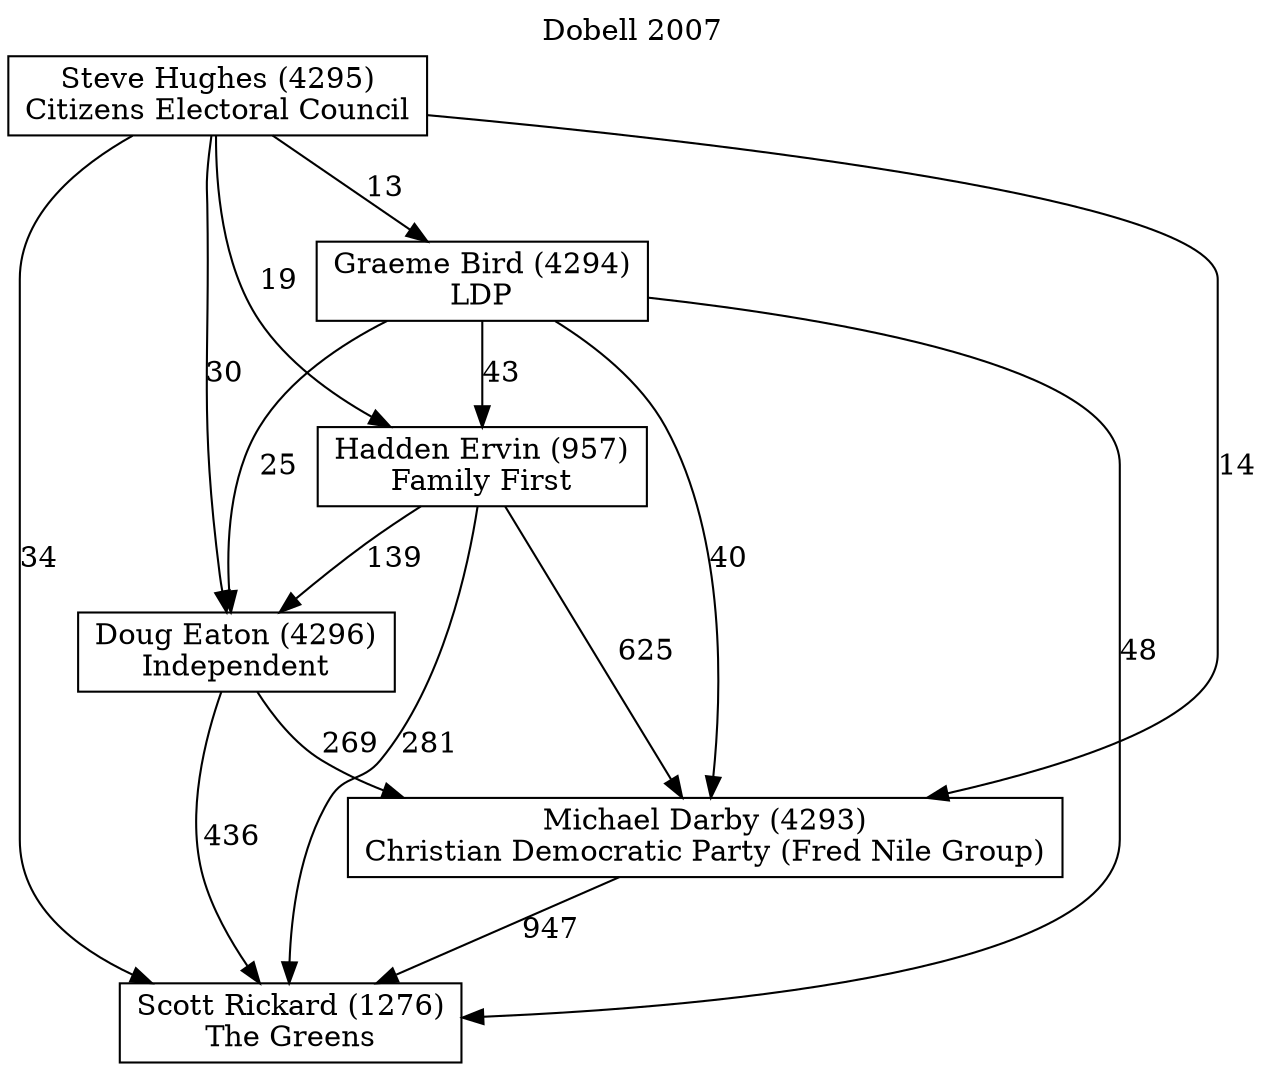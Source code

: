 // House preference flow
digraph "Scott Rickard (1276)_Dobell_2007" {
	graph [label="Dobell 2007" labelloc=t mclimit=10]
	node [shape=box]
	"Scott Rickard (1276)" [label="Scott Rickard (1276)
The Greens"]
	"Michael Darby (4293)" [label="Michael Darby (4293)
Christian Democratic Party (Fred Nile Group)"]
	"Doug Eaton (4296)" [label="Doug Eaton (4296)
Independent"]
	"Hadden Ervin (957)" [label="Hadden Ervin (957)
Family First"]
	"Graeme Bird (4294)" [label="Graeme Bird (4294)
LDP"]
	"Steve Hughes (4295)" [label="Steve Hughes (4295)
Citizens Electoral Council"]
	"Scott Rickard (1276)" [label="Scott Rickard (1276)
The Greens"]
	"Doug Eaton (4296)" [label="Doug Eaton (4296)
Independent"]
	"Hadden Ervin (957)" [label="Hadden Ervin (957)
Family First"]
	"Graeme Bird (4294)" [label="Graeme Bird (4294)
LDP"]
	"Steve Hughes (4295)" [label="Steve Hughes (4295)
Citizens Electoral Council"]
	"Scott Rickard (1276)" [label="Scott Rickard (1276)
The Greens"]
	"Hadden Ervin (957)" [label="Hadden Ervin (957)
Family First"]
	"Graeme Bird (4294)" [label="Graeme Bird (4294)
LDP"]
	"Steve Hughes (4295)" [label="Steve Hughes (4295)
Citizens Electoral Council"]
	"Scott Rickard (1276)" [label="Scott Rickard (1276)
The Greens"]
	"Graeme Bird (4294)" [label="Graeme Bird (4294)
LDP"]
	"Steve Hughes (4295)" [label="Steve Hughes (4295)
Citizens Electoral Council"]
	"Scott Rickard (1276)" [label="Scott Rickard (1276)
The Greens"]
	"Steve Hughes (4295)" [label="Steve Hughes (4295)
Citizens Electoral Council"]
	"Steve Hughes (4295)" [label="Steve Hughes (4295)
Citizens Electoral Council"]
	"Graeme Bird (4294)" [label="Graeme Bird (4294)
LDP"]
	"Steve Hughes (4295)" [label="Steve Hughes (4295)
Citizens Electoral Council"]
	"Steve Hughes (4295)" [label="Steve Hughes (4295)
Citizens Electoral Council"]
	"Hadden Ervin (957)" [label="Hadden Ervin (957)
Family First"]
	"Graeme Bird (4294)" [label="Graeme Bird (4294)
LDP"]
	"Steve Hughes (4295)" [label="Steve Hughes (4295)
Citizens Electoral Council"]
	"Hadden Ervin (957)" [label="Hadden Ervin (957)
Family First"]
	"Steve Hughes (4295)" [label="Steve Hughes (4295)
Citizens Electoral Council"]
	"Steve Hughes (4295)" [label="Steve Hughes (4295)
Citizens Electoral Council"]
	"Graeme Bird (4294)" [label="Graeme Bird (4294)
LDP"]
	"Steve Hughes (4295)" [label="Steve Hughes (4295)
Citizens Electoral Council"]
	"Steve Hughes (4295)" [label="Steve Hughes (4295)
Citizens Electoral Council"]
	"Doug Eaton (4296)" [label="Doug Eaton (4296)
Independent"]
	"Hadden Ervin (957)" [label="Hadden Ervin (957)
Family First"]
	"Graeme Bird (4294)" [label="Graeme Bird (4294)
LDP"]
	"Steve Hughes (4295)" [label="Steve Hughes (4295)
Citizens Electoral Council"]
	"Doug Eaton (4296)" [label="Doug Eaton (4296)
Independent"]
	"Graeme Bird (4294)" [label="Graeme Bird (4294)
LDP"]
	"Steve Hughes (4295)" [label="Steve Hughes (4295)
Citizens Electoral Council"]
	"Doug Eaton (4296)" [label="Doug Eaton (4296)
Independent"]
	"Steve Hughes (4295)" [label="Steve Hughes (4295)
Citizens Electoral Council"]
	"Steve Hughes (4295)" [label="Steve Hughes (4295)
Citizens Electoral Council"]
	"Graeme Bird (4294)" [label="Graeme Bird (4294)
LDP"]
	"Steve Hughes (4295)" [label="Steve Hughes (4295)
Citizens Electoral Council"]
	"Steve Hughes (4295)" [label="Steve Hughes (4295)
Citizens Electoral Council"]
	"Hadden Ervin (957)" [label="Hadden Ervin (957)
Family First"]
	"Graeme Bird (4294)" [label="Graeme Bird (4294)
LDP"]
	"Steve Hughes (4295)" [label="Steve Hughes (4295)
Citizens Electoral Council"]
	"Hadden Ervin (957)" [label="Hadden Ervin (957)
Family First"]
	"Steve Hughes (4295)" [label="Steve Hughes (4295)
Citizens Electoral Council"]
	"Steve Hughes (4295)" [label="Steve Hughes (4295)
Citizens Electoral Council"]
	"Graeme Bird (4294)" [label="Graeme Bird (4294)
LDP"]
	"Steve Hughes (4295)" [label="Steve Hughes (4295)
Citizens Electoral Council"]
	"Steve Hughes (4295)" [label="Steve Hughes (4295)
Citizens Electoral Council"]
	"Michael Darby (4293)" [label="Michael Darby (4293)
Christian Democratic Party (Fred Nile Group)"]
	"Doug Eaton (4296)" [label="Doug Eaton (4296)
Independent"]
	"Hadden Ervin (957)" [label="Hadden Ervin (957)
Family First"]
	"Graeme Bird (4294)" [label="Graeme Bird (4294)
LDP"]
	"Steve Hughes (4295)" [label="Steve Hughes (4295)
Citizens Electoral Council"]
	"Michael Darby (4293)" [label="Michael Darby (4293)
Christian Democratic Party (Fred Nile Group)"]
	"Hadden Ervin (957)" [label="Hadden Ervin (957)
Family First"]
	"Graeme Bird (4294)" [label="Graeme Bird (4294)
LDP"]
	"Steve Hughes (4295)" [label="Steve Hughes (4295)
Citizens Electoral Council"]
	"Michael Darby (4293)" [label="Michael Darby (4293)
Christian Democratic Party (Fred Nile Group)"]
	"Graeme Bird (4294)" [label="Graeme Bird (4294)
LDP"]
	"Steve Hughes (4295)" [label="Steve Hughes (4295)
Citizens Electoral Council"]
	"Michael Darby (4293)" [label="Michael Darby (4293)
Christian Democratic Party (Fred Nile Group)"]
	"Steve Hughes (4295)" [label="Steve Hughes (4295)
Citizens Electoral Council"]
	"Steve Hughes (4295)" [label="Steve Hughes (4295)
Citizens Electoral Council"]
	"Graeme Bird (4294)" [label="Graeme Bird (4294)
LDP"]
	"Steve Hughes (4295)" [label="Steve Hughes (4295)
Citizens Electoral Council"]
	"Steve Hughes (4295)" [label="Steve Hughes (4295)
Citizens Electoral Council"]
	"Hadden Ervin (957)" [label="Hadden Ervin (957)
Family First"]
	"Graeme Bird (4294)" [label="Graeme Bird (4294)
LDP"]
	"Steve Hughes (4295)" [label="Steve Hughes (4295)
Citizens Electoral Council"]
	"Hadden Ervin (957)" [label="Hadden Ervin (957)
Family First"]
	"Steve Hughes (4295)" [label="Steve Hughes (4295)
Citizens Electoral Council"]
	"Steve Hughes (4295)" [label="Steve Hughes (4295)
Citizens Electoral Council"]
	"Graeme Bird (4294)" [label="Graeme Bird (4294)
LDP"]
	"Steve Hughes (4295)" [label="Steve Hughes (4295)
Citizens Electoral Council"]
	"Steve Hughes (4295)" [label="Steve Hughes (4295)
Citizens Electoral Council"]
	"Doug Eaton (4296)" [label="Doug Eaton (4296)
Independent"]
	"Hadden Ervin (957)" [label="Hadden Ervin (957)
Family First"]
	"Graeme Bird (4294)" [label="Graeme Bird (4294)
LDP"]
	"Steve Hughes (4295)" [label="Steve Hughes (4295)
Citizens Electoral Council"]
	"Doug Eaton (4296)" [label="Doug Eaton (4296)
Independent"]
	"Graeme Bird (4294)" [label="Graeme Bird (4294)
LDP"]
	"Steve Hughes (4295)" [label="Steve Hughes (4295)
Citizens Electoral Council"]
	"Doug Eaton (4296)" [label="Doug Eaton (4296)
Independent"]
	"Steve Hughes (4295)" [label="Steve Hughes (4295)
Citizens Electoral Council"]
	"Steve Hughes (4295)" [label="Steve Hughes (4295)
Citizens Electoral Council"]
	"Graeme Bird (4294)" [label="Graeme Bird (4294)
LDP"]
	"Steve Hughes (4295)" [label="Steve Hughes (4295)
Citizens Electoral Council"]
	"Steve Hughes (4295)" [label="Steve Hughes (4295)
Citizens Electoral Council"]
	"Hadden Ervin (957)" [label="Hadden Ervin (957)
Family First"]
	"Graeme Bird (4294)" [label="Graeme Bird (4294)
LDP"]
	"Steve Hughes (4295)" [label="Steve Hughes (4295)
Citizens Electoral Council"]
	"Hadden Ervin (957)" [label="Hadden Ervin (957)
Family First"]
	"Steve Hughes (4295)" [label="Steve Hughes (4295)
Citizens Electoral Council"]
	"Steve Hughes (4295)" [label="Steve Hughes (4295)
Citizens Electoral Council"]
	"Graeme Bird (4294)" [label="Graeme Bird (4294)
LDP"]
	"Steve Hughes (4295)" [label="Steve Hughes (4295)
Citizens Electoral Council"]
	"Steve Hughes (4295)" [label="Steve Hughes (4295)
Citizens Electoral Council"]
	"Michael Darby (4293)" -> "Scott Rickard (1276)" [label=947]
	"Doug Eaton (4296)" -> "Michael Darby (4293)" [label=269]
	"Hadden Ervin (957)" -> "Doug Eaton (4296)" [label=139]
	"Graeme Bird (4294)" -> "Hadden Ervin (957)" [label=43]
	"Steve Hughes (4295)" -> "Graeme Bird (4294)" [label=13]
	"Doug Eaton (4296)" -> "Scott Rickard (1276)" [label=436]
	"Hadden Ervin (957)" -> "Scott Rickard (1276)" [label=281]
	"Graeme Bird (4294)" -> "Scott Rickard (1276)" [label=48]
	"Steve Hughes (4295)" -> "Scott Rickard (1276)" [label=34]
	"Steve Hughes (4295)" -> "Hadden Ervin (957)" [label=19]
	"Graeme Bird (4294)" -> "Doug Eaton (4296)" [label=25]
	"Steve Hughes (4295)" -> "Doug Eaton (4296)" [label=30]
	"Hadden Ervin (957)" -> "Michael Darby (4293)" [label=625]
	"Graeme Bird (4294)" -> "Michael Darby (4293)" [label=40]
	"Steve Hughes (4295)" -> "Michael Darby (4293)" [label=14]
}
